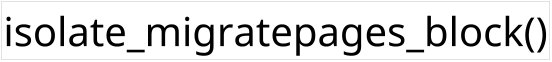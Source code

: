 @startuml
scale 1/5

skinparam Component {
    Style rectangle
    FontSize 200
    BorderThickness 0
    BackgroundColor transparent
}

[isolate_migratepages_block()]

@enduml
